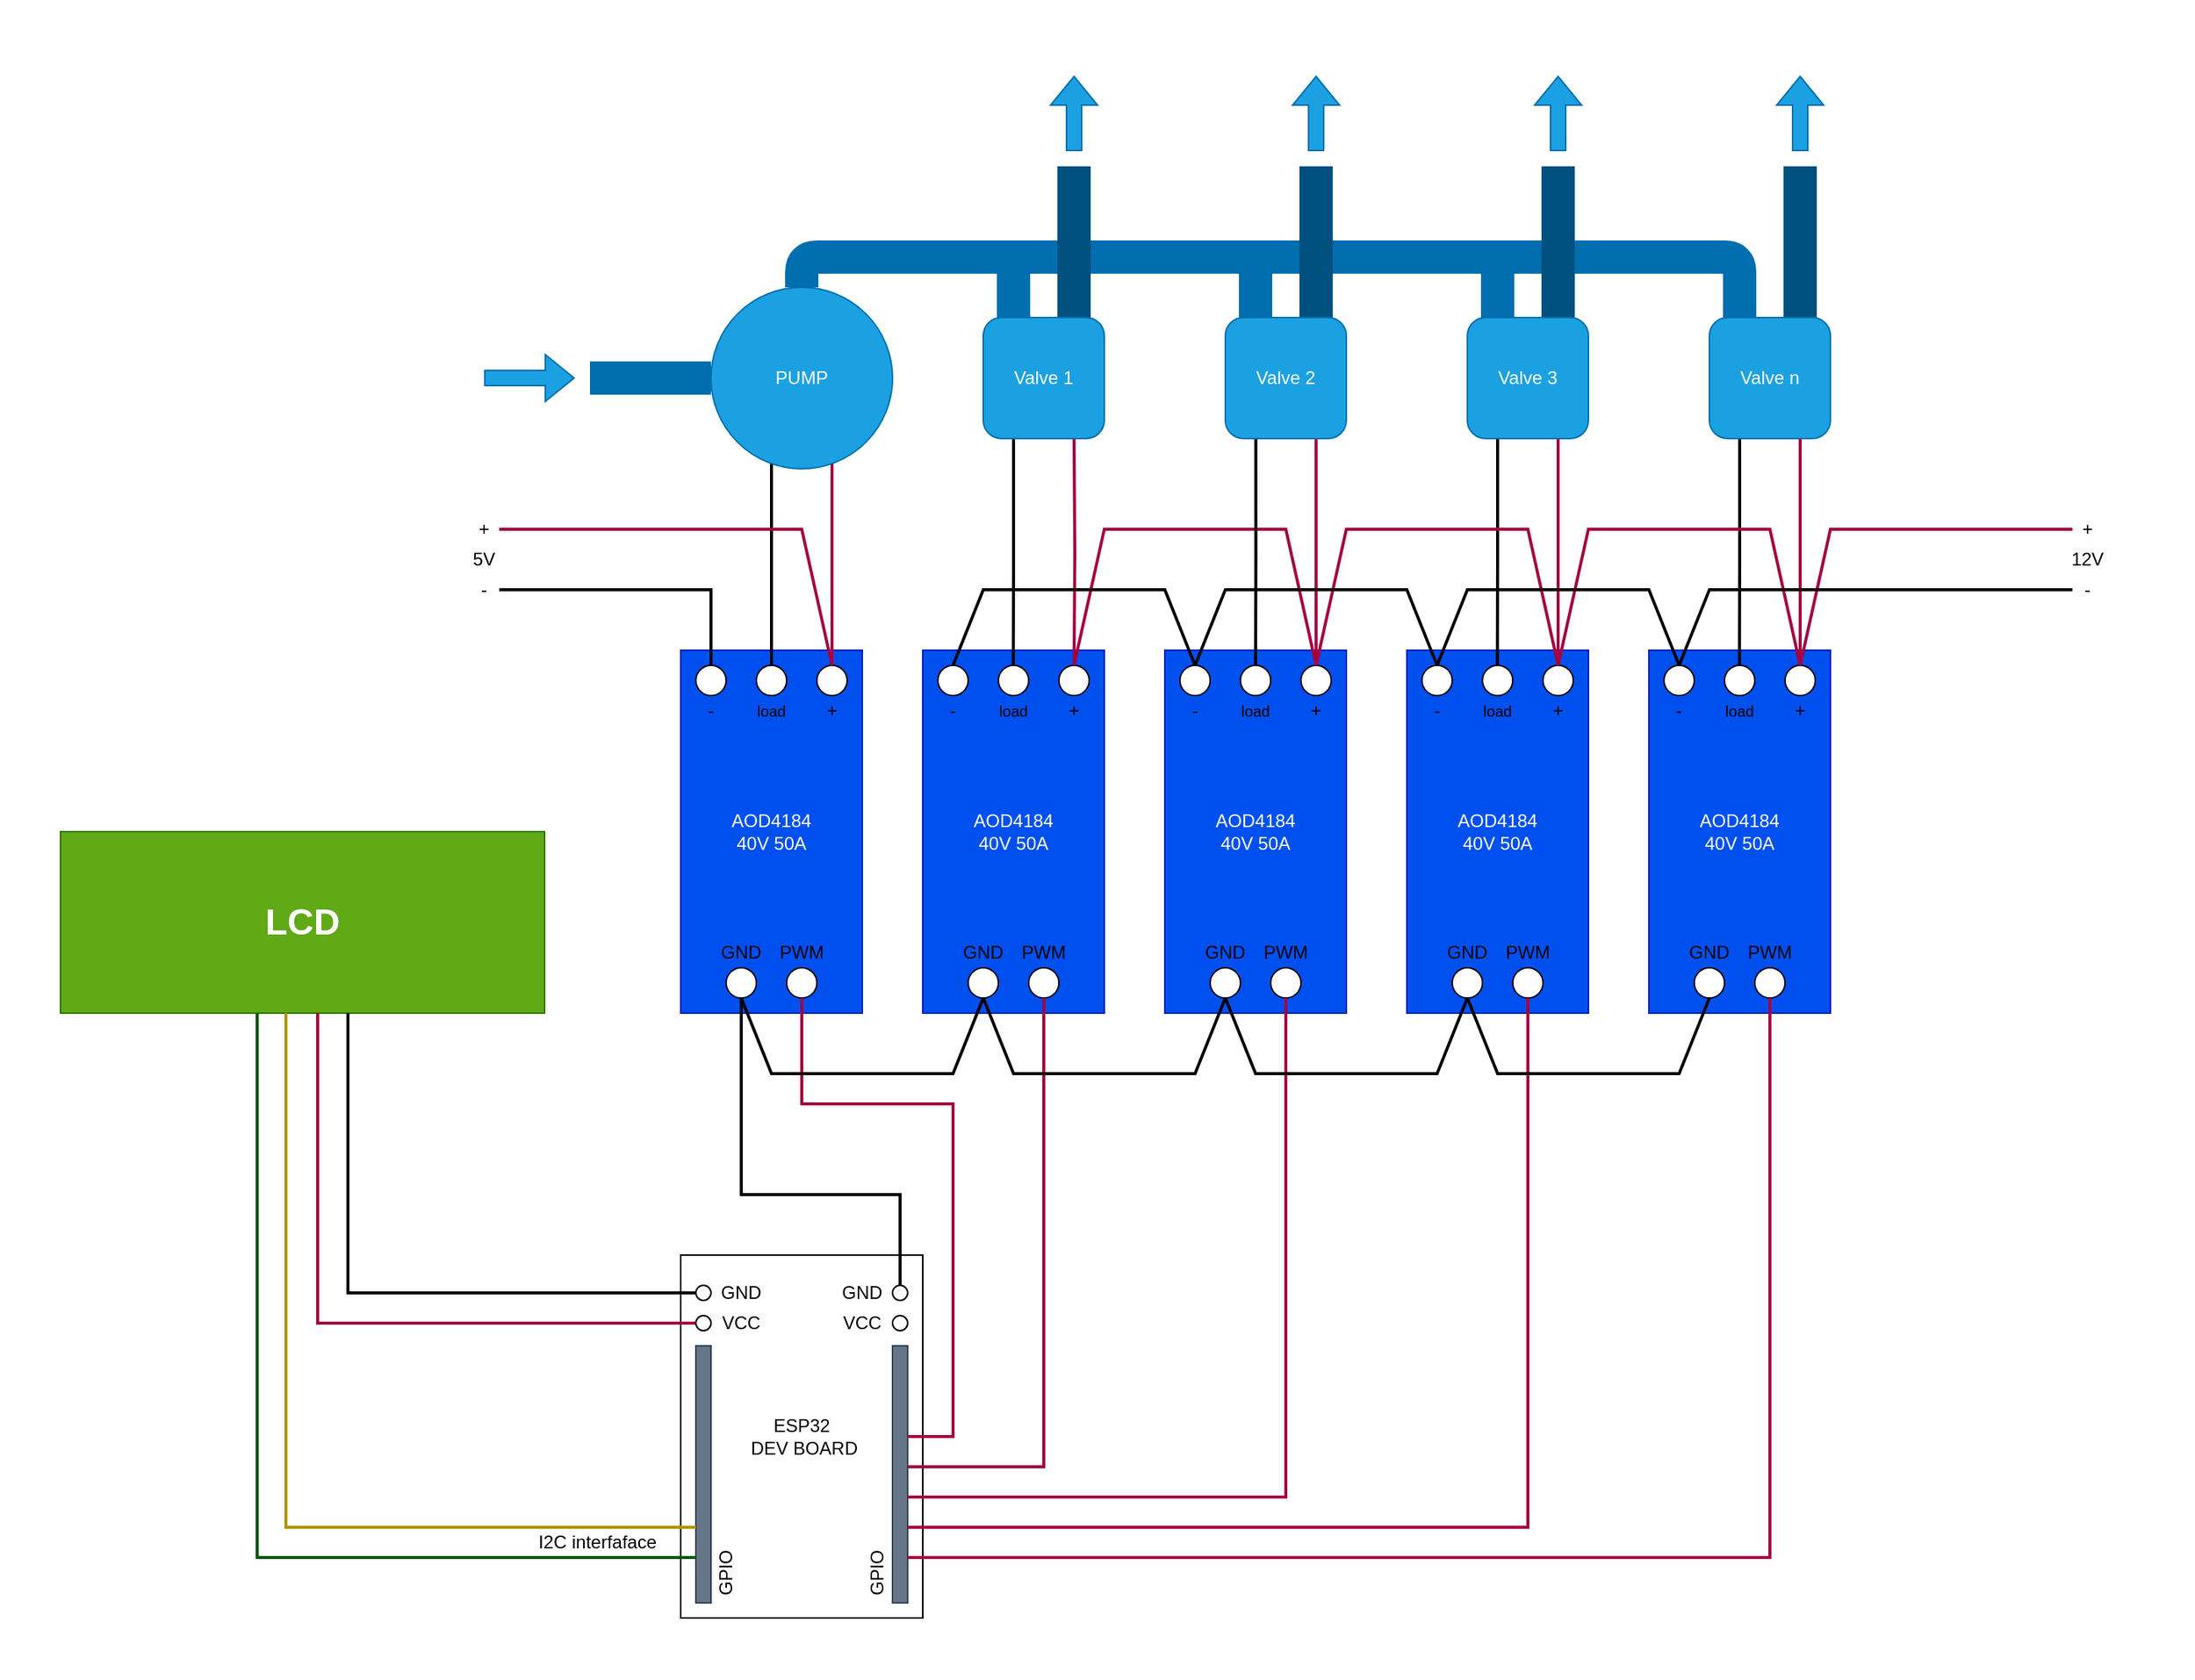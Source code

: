 <mxfile version="24.1.0" type="device">
  <diagram name="Page-1" id="ZWXVeKdkIHfSwkTJqJx3">
    <mxGraphModel dx="4148" dy="2471" grid="1" gridSize="10" guides="1" tooltips="1" connect="1" arrows="1" fold="1" page="1" pageScale="1" pageWidth="850" pageHeight="1100" math="0" shadow="0">
      <root>
        <mxCell id="0" />
        <mxCell id="1" parent="0" />
        <mxCell id="xPG74bU3sZ2vkfkIfXF6-161" value="" style="rounded=0;whiteSpace=wrap;html=1;strokeColor=none;fillColor=default;opacity=50;" parent="1" vertex="1">
          <mxGeometry x="-210" y="-30" width="1450" height="1110" as="geometry" />
        </mxCell>
        <mxCell id="xPG74bU3sZ2vkfkIfXF6-14" value="" style="group;fillColor=#0050ef;fontColor=#ffffff;strokeColor=#001DBC;" parent="1" vertex="1" connectable="0">
          <mxGeometry x="240" y="400" width="120" height="240" as="geometry" />
        </mxCell>
        <mxCell id="xPG74bU3sZ2vkfkIfXF6-2" value="AOD4184&lt;div&gt;40V 50A&lt;/div&gt;" style="rounded=0;whiteSpace=wrap;html=1;fillColor=#0050ef;fontColor=#ffffff;strokeColor=#001DBC;" parent="xPG74bU3sZ2vkfkIfXF6-14" vertex="1">
          <mxGeometry width="120" height="240" as="geometry" />
        </mxCell>
        <mxCell id="xPG74bU3sZ2vkfkIfXF6-4" value="" style="ellipse;whiteSpace=wrap;html=1;aspect=fixed;" parent="xPG74bU3sZ2vkfkIfXF6-14" vertex="1">
          <mxGeometry x="30" y="210" width="20" height="20" as="geometry" />
        </mxCell>
        <mxCell id="xPG74bU3sZ2vkfkIfXF6-5" value="" style="ellipse;whiteSpace=wrap;html=1;aspect=fixed;" parent="xPG74bU3sZ2vkfkIfXF6-14" vertex="1">
          <mxGeometry x="70" y="210" width="20" height="20" as="geometry" />
        </mxCell>
        <mxCell id="xPG74bU3sZ2vkfkIfXF6-6" value="" style="ellipse;whiteSpace=wrap;html=1;aspect=fixed;" parent="xPG74bU3sZ2vkfkIfXF6-14" vertex="1">
          <mxGeometry x="10" y="10" width="20" height="20" as="geometry" />
        </mxCell>
        <mxCell id="xPG74bU3sZ2vkfkIfXF6-7" value="" style="ellipse;whiteSpace=wrap;html=1;aspect=fixed;" parent="xPG74bU3sZ2vkfkIfXF6-14" vertex="1">
          <mxGeometry x="50" y="10" width="20" height="20" as="geometry" />
        </mxCell>
        <mxCell id="xPG74bU3sZ2vkfkIfXF6-8" value="" style="ellipse;whiteSpace=wrap;html=1;aspect=fixed;" parent="xPG74bU3sZ2vkfkIfXF6-14" vertex="1">
          <mxGeometry x="90" y="10" width="20" height="20" as="geometry" />
        </mxCell>
        <mxCell id="xPG74bU3sZ2vkfkIfXF6-9" value="GND" style="text;html=1;align=center;verticalAlign=middle;whiteSpace=wrap;rounded=0;" parent="xPG74bU3sZ2vkfkIfXF6-14" vertex="1">
          <mxGeometry x="10" y="190" width="60" height="20" as="geometry" />
        </mxCell>
        <mxCell id="xPG74bU3sZ2vkfkIfXF6-10" value="PWM" style="text;html=1;align=center;verticalAlign=middle;whiteSpace=wrap;rounded=0;" parent="xPG74bU3sZ2vkfkIfXF6-14" vertex="1">
          <mxGeometry x="50" y="190" width="60" height="20" as="geometry" />
        </mxCell>
        <mxCell id="xPG74bU3sZ2vkfkIfXF6-11" value="-" style="text;html=1;align=center;verticalAlign=middle;whiteSpace=wrap;rounded=0;" parent="xPG74bU3sZ2vkfkIfXF6-14" vertex="1">
          <mxGeometry y="30" width="40" height="20" as="geometry" />
        </mxCell>
        <mxCell id="xPG74bU3sZ2vkfkIfXF6-12" value="+" style="text;html=1;align=center;verticalAlign=middle;whiteSpace=wrap;rounded=0;" parent="xPG74bU3sZ2vkfkIfXF6-14" vertex="1">
          <mxGeometry x="80" y="30" width="40" height="20" as="geometry" />
        </mxCell>
        <mxCell id="xPG74bU3sZ2vkfkIfXF6-13" value="&lt;font style=&quot;font-size: 10px;&quot;&gt;load&lt;/font&gt;" style="text;html=1;align=center;verticalAlign=middle;whiteSpace=wrap;rounded=0;" parent="xPG74bU3sZ2vkfkIfXF6-14" vertex="1">
          <mxGeometry x="40" y="30" width="40" height="20" as="geometry" />
        </mxCell>
        <mxCell id="xPG74bU3sZ2vkfkIfXF6-16" value="ESP32&lt;div&gt;&amp;nbsp;DEV BOARD&lt;/div&gt;" style="rounded=0;whiteSpace=wrap;html=1;" parent="1" vertex="1">
          <mxGeometry x="240" y="800" width="160" height="240" as="geometry" />
        </mxCell>
        <mxCell id="xPG74bU3sZ2vkfkIfXF6-17" value="" style="rounded=0;whiteSpace=wrap;html=1;fillColor=#647687;fontColor=#ffffff;strokeColor=#314354;" parent="1" vertex="1">
          <mxGeometry x="380" y="860" width="10" height="170" as="geometry" />
        </mxCell>
        <mxCell id="xPG74bU3sZ2vkfkIfXF6-18" value="" style="rounded=0;whiteSpace=wrap;html=1;fillColor=#647687;fontColor=#ffffff;strokeColor=#314354;" parent="1" vertex="1">
          <mxGeometry x="250" y="860" width="10" height="170" as="geometry" />
        </mxCell>
        <mxCell id="xPG74bU3sZ2vkfkIfXF6-19" value="GPIO" style="text;html=1;align=center;verticalAlign=middle;whiteSpace=wrap;rounded=0;rotation=-90;" parent="1" vertex="1">
          <mxGeometry x="345" y="995" width="50" height="30" as="geometry" />
        </mxCell>
        <mxCell id="xPG74bU3sZ2vkfkIfXF6-20" value="GPIO" style="text;html=1;align=center;verticalAlign=middle;whiteSpace=wrap;rounded=0;rotation=-90;" parent="1" vertex="1">
          <mxGeometry x="245" y="995" width="50" height="30" as="geometry" />
        </mxCell>
        <mxCell id="xPG74bU3sZ2vkfkIfXF6-21" value="GND" style="text;html=1;align=center;verticalAlign=middle;whiteSpace=wrap;rounded=0;" parent="1" vertex="1">
          <mxGeometry x="330" y="815" width="60" height="20" as="geometry" />
        </mxCell>
        <mxCell id="xPG74bU3sZ2vkfkIfXF6-22" value="" style="ellipse;whiteSpace=wrap;html=1;aspect=fixed;" parent="1" vertex="1">
          <mxGeometry x="380" y="820" width="10" height="10" as="geometry" />
        </mxCell>
        <mxCell id="xPG74bU3sZ2vkfkIfXF6-23" value="" style="group;fillColor=#1ba1e2;fontColor=#ffffff;strokeColor=#006EAF;" parent="1" vertex="1" connectable="0">
          <mxGeometry x="400" y="400" width="120" height="240" as="geometry" />
        </mxCell>
        <mxCell id="xPG74bU3sZ2vkfkIfXF6-24" value="AOD4184&lt;div&gt;40V 50A&lt;/div&gt;" style="rounded=0;whiteSpace=wrap;html=1;fillColor=#0050ef;fontColor=#ffffff;strokeColor=#001DBC;" parent="xPG74bU3sZ2vkfkIfXF6-23" vertex="1">
          <mxGeometry width="120" height="240" as="geometry" />
        </mxCell>
        <mxCell id="xPG74bU3sZ2vkfkIfXF6-25" value="" style="ellipse;whiteSpace=wrap;html=1;aspect=fixed;" parent="xPG74bU3sZ2vkfkIfXF6-23" vertex="1">
          <mxGeometry x="30" y="210" width="20" height="20" as="geometry" />
        </mxCell>
        <mxCell id="xPG74bU3sZ2vkfkIfXF6-26" value="" style="ellipse;whiteSpace=wrap;html=1;aspect=fixed;" parent="xPG74bU3sZ2vkfkIfXF6-23" vertex="1">
          <mxGeometry x="70" y="210" width="20" height="20" as="geometry" />
        </mxCell>
        <mxCell id="xPG74bU3sZ2vkfkIfXF6-27" value="" style="ellipse;whiteSpace=wrap;html=1;aspect=fixed;" parent="xPG74bU3sZ2vkfkIfXF6-23" vertex="1">
          <mxGeometry x="10" y="10" width="20" height="20" as="geometry" />
        </mxCell>
        <mxCell id="xPG74bU3sZ2vkfkIfXF6-28" value="" style="ellipse;whiteSpace=wrap;html=1;aspect=fixed;" parent="xPG74bU3sZ2vkfkIfXF6-23" vertex="1">
          <mxGeometry x="50" y="10" width="20" height="20" as="geometry" />
        </mxCell>
        <mxCell id="xPG74bU3sZ2vkfkIfXF6-29" value="" style="ellipse;whiteSpace=wrap;html=1;aspect=fixed;" parent="xPG74bU3sZ2vkfkIfXF6-23" vertex="1">
          <mxGeometry x="90" y="10" width="20" height="20" as="geometry" />
        </mxCell>
        <mxCell id="xPG74bU3sZ2vkfkIfXF6-30" value="GND" style="text;html=1;align=center;verticalAlign=middle;whiteSpace=wrap;rounded=0;" parent="xPG74bU3sZ2vkfkIfXF6-23" vertex="1">
          <mxGeometry x="10" y="190" width="60" height="20" as="geometry" />
        </mxCell>
        <mxCell id="xPG74bU3sZ2vkfkIfXF6-31" value="PWM" style="text;html=1;align=center;verticalAlign=middle;whiteSpace=wrap;rounded=0;" parent="xPG74bU3sZ2vkfkIfXF6-23" vertex="1">
          <mxGeometry x="50" y="190" width="60" height="20" as="geometry" />
        </mxCell>
        <mxCell id="xPG74bU3sZ2vkfkIfXF6-32" value="-" style="text;html=1;align=center;verticalAlign=middle;whiteSpace=wrap;rounded=0;" parent="xPG74bU3sZ2vkfkIfXF6-23" vertex="1">
          <mxGeometry y="30" width="40" height="20" as="geometry" />
        </mxCell>
        <mxCell id="xPG74bU3sZ2vkfkIfXF6-33" value="+" style="text;html=1;align=center;verticalAlign=middle;whiteSpace=wrap;rounded=0;" parent="xPG74bU3sZ2vkfkIfXF6-23" vertex="1">
          <mxGeometry x="80" y="30" width="40" height="20" as="geometry" />
        </mxCell>
        <mxCell id="xPG74bU3sZ2vkfkIfXF6-34" value="&lt;font style=&quot;font-size: 10px;&quot;&gt;load&lt;/font&gt;" style="text;html=1;align=center;verticalAlign=middle;whiteSpace=wrap;rounded=0;" parent="xPG74bU3sZ2vkfkIfXF6-23" vertex="1">
          <mxGeometry x="40" y="30" width="40" height="20" as="geometry" />
        </mxCell>
        <mxCell id="xPG74bU3sZ2vkfkIfXF6-122" style="edgeStyle=orthogonalEdgeStyle;rounded=0;orthogonalLoop=1;jettySize=auto;html=1;entryX=0.5;entryY=0;entryDx=0;entryDy=0;endArrow=none;endFill=0;strokeWidth=2;exitX=0.25;exitY=1;exitDx=0;exitDy=0;shadow=0;" parent="xPG74bU3sZ2vkfkIfXF6-23" source="xPG74bU3sZ2vkfkIfXF6-90" edge="1">
          <mxGeometry relative="1" as="geometry">
            <mxPoint x="59.83" y="-123" as="sourcePoint" />
            <mxPoint x="59.83" y="10" as="targetPoint" />
            <Array as="points">
              <mxPoint x="60" y="-60" />
            </Array>
          </mxGeometry>
        </mxCell>
        <mxCell id="xPG74bU3sZ2vkfkIfXF6-35" value="" style="group;fillColor=#1ba1e2;fontColor=#ffffff;strokeColor=#006EAF;" parent="1" vertex="1" connectable="0">
          <mxGeometry x="560" y="400" width="120" height="240" as="geometry" />
        </mxCell>
        <mxCell id="xPG74bU3sZ2vkfkIfXF6-36" value="AOD4184&lt;div&gt;40V 50A&lt;/div&gt;" style="rounded=0;whiteSpace=wrap;html=1;fillColor=#0050ef;fontColor=#ffffff;strokeColor=#001DBC;" parent="xPG74bU3sZ2vkfkIfXF6-35" vertex="1">
          <mxGeometry width="120" height="240" as="geometry" />
        </mxCell>
        <mxCell id="xPG74bU3sZ2vkfkIfXF6-37" value="" style="ellipse;whiteSpace=wrap;html=1;aspect=fixed;" parent="xPG74bU3sZ2vkfkIfXF6-35" vertex="1">
          <mxGeometry x="30" y="210" width="20" height="20" as="geometry" />
        </mxCell>
        <mxCell id="xPG74bU3sZ2vkfkIfXF6-38" value="" style="ellipse;whiteSpace=wrap;html=1;aspect=fixed;" parent="xPG74bU3sZ2vkfkIfXF6-35" vertex="1">
          <mxGeometry x="70" y="210" width="20" height="20" as="geometry" />
        </mxCell>
        <mxCell id="xPG74bU3sZ2vkfkIfXF6-39" value="" style="ellipse;whiteSpace=wrap;html=1;aspect=fixed;" parent="xPG74bU3sZ2vkfkIfXF6-35" vertex="1">
          <mxGeometry x="10" y="10" width="20" height="20" as="geometry" />
        </mxCell>
        <mxCell id="xPG74bU3sZ2vkfkIfXF6-40" value="" style="ellipse;whiteSpace=wrap;html=1;aspect=fixed;" parent="xPG74bU3sZ2vkfkIfXF6-35" vertex="1">
          <mxGeometry x="50" y="10" width="20" height="20" as="geometry" />
        </mxCell>
        <mxCell id="xPG74bU3sZ2vkfkIfXF6-41" value="" style="ellipse;whiteSpace=wrap;html=1;aspect=fixed;" parent="xPG74bU3sZ2vkfkIfXF6-35" vertex="1">
          <mxGeometry x="90" y="10" width="20" height="20" as="geometry" />
        </mxCell>
        <mxCell id="xPG74bU3sZ2vkfkIfXF6-42" value="GND" style="text;html=1;align=center;verticalAlign=middle;whiteSpace=wrap;rounded=0;" parent="xPG74bU3sZ2vkfkIfXF6-35" vertex="1">
          <mxGeometry x="10" y="190" width="60" height="20" as="geometry" />
        </mxCell>
        <mxCell id="xPG74bU3sZ2vkfkIfXF6-43" value="PWM" style="text;html=1;align=center;verticalAlign=middle;whiteSpace=wrap;rounded=0;" parent="xPG74bU3sZ2vkfkIfXF6-35" vertex="1">
          <mxGeometry x="50" y="190" width="60" height="20" as="geometry" />
        </mxCell>
        <mxCell id="xPG74bU3sZ2vkfkIfXF6-44" value="-" style="text;html=1;align=center;verticalAlign=middle;whiteSpace=wrap;rounded=0;" parent="xPG74bU3sZ2vkfkIfXF6-35" vertex="1">
          <mxGeometry y="30" width="40" height="20" as="geometry" />
        </mxCell>
        <mxCell id="xPG74bU3sZ2vkfkIfXF6-45" value="+" style="text;html=1;align=center;verticalAlign=middle;whiteSpace=wrap;rounded=0;" parent="xPG74bU3sZ2vkfkIfXF6-35" vertex="1">
          <mxGeometry x="80" y="30" width="40" height="20" as="geometry" />
        </mxCell>
        <mxCell id="xPG74bU3sZ2vkfkIfXF6-46" value="&lt;font style=&quot;font-size: 10px;&quot;&gt;load&lt;/font&gt;" style="text;html=1;align=center;verticalAlign=middle;whiteSpace=wrap;rounded=0;" parent="xPG74bU3sZ2vkfkIfXF6-35" vertex="1">
          <mxGeometry x="40" y="30" width="40" height="20" as="geometry" />
        </mxCell>
        <mxCell id="xPG74bU3sZ2vkfkIfXF6-47" value="" style="group;fillColor=#1ba1e2;fontColor=#ffffff;strokeColor=#006EAF;" parent="1" vertex="1" connectable="0">
          <mxGeometry x="720" y="400" width="120" height="240" as="geometry" />
        </mxCell>
        <mxCell id="xPG74bU3sZ2vkfkIfXF6-48" value="AOD4184&lt;div&gt;40V 50A&lt;/div&gt;" style="rounded=0;whiteSpace=wrap;html=1;fillColor=#0050ef;fontColor=#ffffff;strokeColor=#001DBC;" parent="xPG74bU3sZ2vkfkIfXF6-47" vertex="1">
          <mxGeometry width="120" height="240" as="geometry" />
        </mxCell>
        <mxCell id="xPG74bU3sZ2vkfkIfXF6-49" value="" style="ellipse;whiteSpace=wrap;html=1;aspect=fixed;" parent="xPG74bU3sZ2vkfkIfXF6-47" vertex="1">
          <mxGeometry x="30" y="210" width="20" height="20" as="geometry" />
        </mxCell>
        <mxCell id="xPG74bU3sZ2vkfkIfXF6-50" value="" style="ellipse;whiteSpace=wrap;html=1;aspect=fixed;" parent="xPG74bU3sZ2vkfkIfXF6-47" vertex="1">
          <mxGeometry x="70" y="210" width="20" height="20" as="geometry" />
        </mxCell>
        <mxCell id="xPG74bU3sZ2vkfkIfXF6-51" value="" style="ellipse;whiteSpace=wrap;html=1;aspect=fixed;" parent="xPG74bU3sZ2vkfkIfXF6-47" vertex="1">
          <mxGeometry x="10" y="10" width="20" height="20" as="geometry" />
        </mxCell>
        <mxCell id="xPG74bU3sZ2vkfkIfXF6-52" value="" style="ellipse;whiteSpace=wrap;html=1;aspect=fixed;" parent="xPG74bU3sZ2vkfkIfXF6-47" vertex="1">
          <mxGeometry x="50" y="10" width="20" height="20" as="geometry" />
        </mxCell>
        <mxCell id="xPG74bU3sZ2vkfkIfXF6-53" value="" style="ellipse;whiteSpace=wrap;html=1;aspect=fixed;" parent="xPG74bU3sZ2vkfkIfXF6-47" vertex="1">
          <mxGeometry x="90" y="10" width="20" height="20" as="geometry" />
        </mxCell>
        <mxCell id="xPG74bU3sZ2vkfkIfXF6-54" value="GND" style="text;html=1;align=center;verticalAlign=middle;whiteSpace=wrap;rounded=0;" parent="xPG74bU3sZ2vkfkIfXF6-47" vertex="1">
          <mxGeometry x="10" y="190" width="60" height="20" as="geometry" />
        </mxCell>
        <mxCell id="xPG74bU3sZ2vkfkIfXF6-55" value="PWM" style="text;html=1;align=center;verticalAlign=middle;whiteSpace=wrap;rounded=0;" parent="xPG74bU3sZ2vkfkIfXF6-47" vertex="1">
          <mxGeometry x="50" y="190" width="60" height="20" as="geometry" />
        </mxCell>
        <mxCell id="xPG74bU3sZ2vkfkIfXF6-56" value="-" style="text;html=1;align=center;verticalAlign=middle;whiteSpace=wrap;rounded=0;" parent="xPG74bU3sZ2vkfkIfXF6-47" vertex="1">
          <mxGeometry y="30" width="40" height="20" as="geometry" />
        </mxCell>
        <mxCell id="xPG74bU3sZ2vkfkIfXF6-57" value="+" style="text;html=1;align=center;verticalAlign=middle;whiteSpace=wrap;rounded=0;" parent="xPG74bU3sZ2vkfkIfXF6-47" vertex="1">
          <mxGeometry x="80" y="30" width="40" height="20" as="geometry" />
        </mxCell>
        <mxCell id="xPG74bU3sZ2vkfkIfXF6-58" value="&lt;font style=&quot;font-size: 10px;&quot;&gt;load&lt;/font&gt;" style="text;html=1;align=center;verticalAlign=middle;whiteSpace=wrap;rounded=0;" parent="xPG74bU3sZ2vkfkIfXF6-47" vertex="1">
          <mxGeometry x="40" y="30" width="40" height="20" as="geometry" />
        </mxCell>
        <mxCell id="xPG74bU3sZ2vkfkIfXF6-59" value="" style="group;fillColor=#1ba1e2;fontColor=#ffffff;strokeColor=#006EAF;" parent="1" vertex="1" connectable="0">
          <mxGeometry x="880" y="400" width="120" height="240" as="geometry" />
        </mxCell>
        <mxCell id="xPG74bU3sZ2vkfkIfXF6-60" value="AOD4184&lt;div&gt;40V 50A&lt;/div&gt;" style="rounded=0;whiteSpace=wrap;html=1;fillColor=#0050ef;fontColor=#ffffff;strokeColor=#001DBC;" parent="xPG74bU3sZ2vkfkIfXF6-59" vertex="1">
          <mxGeometry width="120" height="240" as="geometry" />
        </mxCell>
        <mxCell id="xPG74bU3sZ2vkfkIfXF6-61" value="" style="ellipse;whiteSpace=wrap;html=1;aspect=fixed;" parent="xPG74bU3sZ2vkfkIfXF6-59" vertex="1">
          <mxGeometry x="30" y="210" width="20" height="20" as="geometry" />
        </mxCell>
        <mxCell id="xPG74bU3sZ2vkfkIfXF6-62" value="" style="ellipse;whiteSpace=wrap;html=1;aspect=fixed;" parent="xPG74bU3sZ2vkfkIfXF6-59" vertex="1">
          <mxGeometry x="70" y="210" width="20" height="20" as="geometry" />
        </mxCell>
        <mxCell id="xPG74bU3sZ2vkfkIfXF6-63" value="" style="ellipse;whiteSpace=wrap;html=1;aspect=fixed;" parent="xPG74bU3sZ2vkfkIfXF6-59" vertex="1">
          <mxGeometry x="10" y="10" width="20" height="20" as="geometry" />
        </mxCell>
        <mxCell id="xPG74bU3sZ2vkfkIfXF6-64" value="" style="ellipse;whiteSpace=wrap;html=1;aspect=fixed;" parent="xPG74bU3sZ2vkfkIfXF6-59" vertex="1">
          <mxGeometry x="50" y="10" width="20" height="20" as="geometry" />
        </mxCell>
        <mxCell id="xPG74bU3sZ2vkfkIfXF6-65" value="" style="ellipse;whiteSpace=wrap;html=1;aspect=fixed;" parent="xPG74bU3sZ2vkfkIfXF6-59" vertex="1">
          <mxGeometry x="90" y="10" width="20" height="20" as="geometry" />
        </mxCell>
        <mxCell id="xPG74bU3sZ2vkfkIfXF6-66" value="GND" style="text;html=1;align=center;verticalAlign=middle;whiteSpace=wrap;rounded=0;" parent="xPG74bU3sZ2vkfkIfXF6-59" vertex="1">
          <mxGeometry x="10" y="190" width="60" height="20" as="geometry" />
        </mxCell>
        <mxCell id="xPG74bU3sZ2vkfkIfXF6-67" value="PWM" style="text;html=1;align=center;verticalAlign=middle;whiteSpace=wrap;rounded=0;" parent="xPG74bU3sZ2vkfkIfXF6-59" vertex="1">
          <mxGeometry x="50" y="190" width="60" height="20" as="geometry" />
        </mxCell>
        <mxCell id="xPG74bU3sZ2vkfkIfXF6-68" value="-" style="text;html=1;align=center;verticalAlign=middle;whiteSpace=wrap;rounded=0;" parent="xPG74bU3sZ2vkfkIfXF6-59" vertex="1">
          <mxGeometry y="30" width="40" height="20" as="geometry" />
        </mxCell>
        <mxCell id="xPG74bU3sZ2vkfkIfXF6-69" value="+" style="text;html=1;align=center;verticalAlign=middle;whiteSpace=wrap;rounded=0;" parent="xPG74bU3sZ2vkfkIfXF6-59" vertex="1">
          <mxGeometry x="80" y="30" width="40" height="20" as="geometry" />
        </mxCell>
        <mxCell id="xPG74bU3sZ2vkfkIfXF6-70" value="&lt;font style=&quot;font-size: 10px;&quot;&gt;load&lt;/font&gt;" style="text;html=1;align=center;verticalAlign=middle;whiteSpace=wrap;rounded=0;" parent="xPG74bU3sZ2vkfkIfXF6-59" vertex="1">
          <mxGeometry x="40" y="30" width="40" height="20" as="geometry" />
        </mxCell>
        <mxCell id="xPG74bU3sZ2vkfkIfXF6-81" value="&lt;b&gt;&lt;font style=&quot;font-size: 24px;&quot;&gt;LCD&lt;/font&gt;&lt;/b&gt;" style="rounded=0;whiteSpace=wrap;html=1;fillColor=#60a917;fontColor=#ffffff;strokeColor=#2D7600;" parent="1" vertex="1">
          <mxGeometry x="-170" y="520" width="320" height="120" as="geometry" />
        </mxCell>
        <mxCell id="xPG74bU3sZ2vkfkIfXF6-85" style="edgeStyle=orthogonalEdgeStyle;rounded=0;orthogonalLoop=1;jettySize=auto;html=1;endArrow=none;endFill=0;strokeWidth=2;fillColor=#d80073;strokeColor=#A50040;exitX=0;exitY=0.5;exitDx=0;exitDy=0;" parent="1" source="xPG74bU3sZ2vkfkIfXF6-152" edge="1">
          <mxGeometry relative="1" as="geometry">
            <mxPoint y="640" as="targetPoint" />
            <Array as="points">
              <mxPoint y="845" />
            </Array>
          </mxGeometry>
        </mxCell>
        <mxCell id="xPG74bU3sZ2vkfkIfXF6-83" style="edgeStyle=orthogonalEdgeStyle;rounded=0;orthogonalLoop=1;jettySize=auto;html=1;endArrow=none;endFill=0;strokeWidth=2;fillColor=#008a00;strokeColor=#005700;" parent="1" source="xPG74bU3sZ2vkfkIfXF6-18" target="xPG74bU3sZ2vkfkIfXF6-81" edge="1">
          <mxGeometry relative="1" as="geometry">
            <Array as="points">
              <mxPoint x="-40" y="1000" />
            </Array>
          </mxGeometry>
        </mxCell>
        <mxCell id="xPG74bU3sZ2vkfkIfXF6-84" style="edgeStyle=orthogonalEdgeStyle;rounded=0;orthogonalLoop=1;jettySize=auto;html=1;endArrow=none;endFill=0;strokeWidth=2;fillColor=#e3c800;strokeColor=#B09500;" parent="1" source="xPG74bU3sZ2vkfkIfXF6-18" edge="1">
          <mxGeometry relative="1" as="geometry">
            <mxPoint x="-21" y="640" as="targetPoint" />
            <Array as="points">
              <mxPoint x="-21" y="980" />
              <mxPoint x="-21" y="640" />
            </Array>
          </mxGeometry>
        </mxCell>
        <mxCell id="xPG74bU3sZ2vkfkIfXF6-86" style="edgeStyle=orthogonalEdgeStyle;rounded=0;orthogonalLoop=1;jettySize=auto;html=1;endArrow=none;endFill=0;strokeWidth=2;exitX=0;exitY=0.5;exitDx=0;exitDy=0;" parent="1" source="xPG74bU3sZ2vkfkIfXF6-153" target="xPG74bU3sZ2vkfkIfXF6-81" edge="1">
          <mxGeometry relative="1" as="geometry">
            <mxPoint x="190" y="830" as="sourcePoint" />
            <Array as="points">
              <mxPoint x="20" y="825" />
            </Array>
          </mxGeometry>
        </mxCell>
        <mxCell id="xPG74bU3sZ2vkfkIfXF6-87" value="I2C interfaface" style="text;html=1;align=center;verticalAlign=middle;whiteSpace=wrap;rounded=0;" parent="1" vertex="1">
          <mxGeometry x="130" y="980" width="110" height="20" as="geometry" />
        </mxCell>
        <mxCell id="xPG74bU3sZ2vkfkIfXF6-94" style="edgeStyle=orthogonalEdgeStyle;rounded=1;orthogonalLoop=1;jettySize=auto;html=1;endArrow=none;endFill=0;strokeWidth=22;fillColor=#1ba1e2;strokeColor=#006EAF;endSize=6;targetPerimeterSpacing=0;curved=0;entryX=0.25;entryY=0;entryDx=0;entryDy=0;" parent="1" source="xPG74bU3sZ2vkfkIfXF6-89" edge="1" target="xPG74bU3sZ2vkfkIfXF6-93">
          <mxGeometry relative="1" as="geometry">
            <mxPoint x="950" y="140" as="targetPoint" />
            <Array as="points">
              <mxPoint x="320" y="140" />
              <mxPoint x="940" y="140" />
            </Array>
          </mxGeometry>
        </mxCell>
        <mxCell id="xPG74bU3sZ2vkfkIfXF6-96" value="" style="endArrow=none;html=1;rounded=0;exitX=0.25;exitY=0;exitDx=0;exitDy=0;strokeWidth=22;fillColor=#1ba1e2;strokeColor=#006EAF;endSize=6;targetPerimeterSpacing=0;" parent="1" source="xPG74bU3sZ2vkfkIfXF6-90" edge="1">
          <mxGeometry width="50" height="50" relative="1" as="geometry">
            <mxPoint x="590" y="320" as="sourcePoint" />
            <mxPoint x="460" y="140" as="targetPoint" />
          </mxGeometry>
        </mxCell>
        <mxCell id="xPG74bU3sZ2vkfkIfXF6-97" value="" style="endArrow=none;html=1;rounded=0;exitX=0.25;exitY=0;exitDx=0;exitDy=0;strokeWidth=22;fillColor=#1ba1e2;strokeColor=#006EAF;endSize=6;targetPerimeterSpacing=0;" parent="1" edge="1">
          <mxGeometry width="50" height="50" relative="1" as="geometry">
            <mxPoint x="620" y="180" as="sourcePoint" />
            <mxPoint x="620" y="140" as="targetPoint" />
          </mxGeometry>
        </mxCell>
        <mxCell id="xPG74bU3sZ2vkfkIfXF6-98" value="" style="endArrow=none;html=1;rounded=0;exitX=0.25;exitY=0;exitDx=0;exitDy=0;strokeWidth=22;fillColor=#1ba1e2;strokeColor=#006EAF;endSize=6;targetPerimeterSpacing=0;" parent="1" edge="1">
          <mxGeometry width="50" height="50" relative="1" as="geometry">
            <mxPoint x="780" y="180" as="sourcePoint" />
            <mxPoint x="780" y="140" as="targetPoint" />
          </mxGeometry>
        </mxCell>
        <mxCell id="xPG74bU3sZ2vkfkIfXF6-100" value="" style="endArrow=none;html=1;rounded=0;exitX=0.25;exitY=0;exitDx=0;exitDy=0;strokeWidth=22;fillColor=#1ba1e2;strokeColor=#005080;endSize=6;targetPerimeterSpacing=0;" parent="1" edge="1">
          <mxGeometry width="50" height="50" relative="1" as="geometry">
            <mxPoint x="980" y="180" as="sourcePoint" />
            <mxPoint x="980" y="80" as="targetPoint" />
          </mxGeometry>
        </mxCell>
        <mxCell id="xPG74bU3sZ2vkfkIfXF6-101" value="" style="endArrow=none;html=1;rounded=0;exitX=0.25;exitY=0;exitDx=0;exitDy=0;strokeWidth=22;fillColor=#1ba1e2;strokeColor=#005080;endSize=6;targetPerimeterSpacing=0;" parent="1" edge="1">
          <mxGeometry width="50" height="50" relative="1" as="geometry">
            <mxPoint x="820" y="180" as="sourcePoint" />
            <mxPoint x="820" y="80" as="targetPoint" />
          </mxGeometry>
        </mxCell>
        <mxCell id="xPG74bU3sZ2vkfkIfXF6-102" value="" style="endArrow=none;html=1;rounded=0;exitX=0.25;exitY=0;exitDx=0;exitDy=0;strokeWidth=22;fillColor=#1ba1e2;strokeColor=#005080;endSize=6;targetPerimeterSpacing=0;" parent="1" edge="1">
          <mxGeometry width="50" height="50" relative="1" as="geometry">
            <mxPoint x="660" y="180" as="sourcePoint" />
            <mxPoint x="660" y="80" as="targetPoint" />
          </mxGeometry>
        </mxCell>
        <mxCell id="xPG74bU3sZ2vkfkIfXF6-103" value="" style="endArrow=none;html=1;rounded=0;exitX=0.25;exitY=0;exitDx=0;exitDy=0;strokeWidth=22;fillColor=#1ba1e2;strokeColor=#005080;endSize=6;targetPerimeterSpacing=0;" parent="1" edge="1">
          <mxGeometry width="50" height="50" relative="1" as="geometry">
            <mxPoint x="500" y="180" as="sourcePoint" />
            <mxPoint x="500" y="80" as="targetPoint" />
          </mxGeometry>
        </mxCell>
        <mxCell id="xPG74bU3sZ2vkfkIfXF6-104" value="" style="endArrow=none;html=1;rounded=0;entryX=0;entryY=0.5;entryDx=0;entryDy=0;strokeWidth=22;fillColor=#1ba1e2;strokeColor=#006EAF;endSize=6;targetPerimeterSpacing=0;" parent="1" target="xPG74bU3sZ2vkfkIfXF6-89" edge="1">
          <mxGeometry width="50" height="50" relative="1" as="geometry">
            <mxPoint x="180" y="220" as="sourcePoint" />
            <mxPoint x="100" y="120" as="targetPoint" />
          </mxGeometry>
        </mxCell>
        <mxCell id="xPG74bU3sZ2vkfkIfXF6-111" style="edgeStyle=orthogonalEdgeStyle;rounded=0;orthogonalLoop=1;jettySize=auto;html=1;entryX=0.5;entryY=0;entryDx=0;entryDy=0;endArrow=none;endFill=0;strokeWidth=2;" parent="1" source="xPG74bU3sZ2vkfkIfXF6-89" target="xPG74bU3sZ2vkfkIfXF6-7" edge="1">
          <mxGeometry relative="1" as="geometry">
            <Array as="points">
              <mxPoint x="300" y="340" />
              <mxPoint x="300" y="340" />
            </Array>
          </mxGeometry>
        </mxCell>
        <mxCell id="xPG74bU3sZ2vkfkIfXF6-112" style="edgeStyle=orthogonalEdgeStyle;rounded=0;orthogonalLoop=1;jettySize=auto;html=1;entryX=0.5;entryY=0;entryDx=0;entryDy=0;fillColor=#d80073;strokeColor=#A50040;endArrow=none;endFill=0;strokeWidth=2;" parent="1" source="xPG74bU3sZ2vkfkIfXF6-89" target="xPG74bU3sZ2vkfkIfXF6-8" edge="1">
          <mxGeometry relative="1" as="geometry">
            <Array as="points">
              <mxPoint x="340" y="300" />
              <mxPoint x="340" y="300" />
            </Array>
          </mxGeometry>
        </mxCell>
        <mxCell id="xPG74bU3sZ2vkfkIfXF6-89" value="PUMP" style="ellipse;whiteSpace=wrap;html=1;aspect=fixed;fillColor=#1ba1e2;fontColor=#ffffff;strokeColor=#006EAF;" parent="1" vertex="1">
          <mxGeometry x="260" y="160" width="120" height="120" as="geometry" />
        </mxCell>
        <mxCell id="xPG74bU3sZ2vkfkIfXF6-105" value="" style="shape=flexArrow;endArrow=classic;html=1;rounded=0;fillColor=#1ba1e2;strokeColor=#006EAF;" parent="1" edge="1">
          <mxGeometry width="50" height="50" relative="1" as="geometry">
            <mxPoint x="110" y="220" as="sourcePoint" />
            <mxPoint x="170" y="220" as="targetPoint" />
          </mxGeometry>
        </mxCell>
        <mxCell id="xPG74bU3sZ2vkfkIfXF6-106" value="" style="shape=flexArrow;endArrow=classic;html=1;rounded=0;fillColor=#1ba1e2;strokeColor=#006EAF;" parent="1" edge="1">
          <mxGeometry width="50" height="50" relative="1" as="geometry">
            <mxPoint x="500" y="70" as="sourcePoint" />
            <mxPoint x="500" y="20" as="targetPoint" />
          </mxGeometry>
        </mxCell>
        <mxCell id="xPG74bU3sZ2vkfkIfXF6-107" value="" style="shape=flexArrow;endArrow=classic;html=1;rounded=0;fillColor=#1ba1e2;strokeColor=#006EAF;" parent="1" edge="1">
          <mxGeometry width="50" height="50" relative="1" as="geometry">
            <mxPoint x="660" y="70" as="sourcePoint" />
            <mxPoint x="660" y="20" as="targetPoint" />
          </mxGeometry>
        </mxCell>
        <mxCell id="xPG74bU3sZ2vkfkIfXF6-108" value="" style="shape=flexArrow;endArrow=classic;html=1;rounded=0;fillColor=#1ba1e2;strokeColor=#006EAF;" parent="1" edge="1">
          <mxGeometry width="50" height="50" relative="1" as="geometry">
            <mxPoint x="820" y="70" as="sourcePoint" />
            <mxPoint x="820" y="20" as="targetPoint" />
          </mxGeometry>
        </mxCell>
        <mxCell id="xPG74bU3sZ2vkfkIfXF6-109" value="" style="shape=flexArrow;endArrow=classic;html=1;rounded=0;fillColor=#1ba1e2;strokeColor=#006EAF;" parent="1" edge="1">
          <mxGeometry width="50" height="50" relative="1" as="geometry">
            <mxPoint x="980" y="70" as="sourcePoint" />
            <mxPoint x="980" y="20" as="targetPoint" />
          </mxGeometry>
        </mxCell>
        <mxCell id="xPG74bU3sZ2vkfkIfXF6-110" value="" style="endArrow=none;html=1;rounded=0;entryX=0.5;entryY=0;entryDx=0;entryDy=0;endFill=0;strokeWidth=2;" parent="1" target="xPG74bU3sZ2vkfkIfXF6-6" edge="1">
          <mxGeometry width="50" height="50" relative="1" as="geometry">
            <mxPoint x="120" y="360" as="sourcePoint" />
            <mxPoint x="260" y="320" as="targetPoint" />
            <Array as="points">
              <mxPoint x="260" y="360" />
            </Array>
          </mxGeometry>
        </mxCell>
        <mxCell id="xPG74bU3sZ2vkfkIfXF6-113" value="" style="endArrow=none;html=1;rounded=0;fillColor=#d80073;strokeColor=#A50040;endFill=0;strokeWidth=2;" parent="1" edge="1">
          <mxGeometry width="50" height="50" relative="1" as="geometry">
            <mxPoint x="120" y="320" as="sourcePoint" />
            <mxPoint x="340" y="410" as="targetPoint" />
            <Array as="points">
              <mxPoint x="320" y="320" />
            </Array>
          </mxGeometry>
        </mxCell>
        <mxCell id="xPG74bU3sZ2vkfkIfXF6-114" value="5V" style="text;html=1;align=center;verticalAlign=middle;whiteSpace=wrap;rounded=0;" parent="1" vertex="1">
          <mxGeometry x="80" y="330" width="60" height="20" as="geometry" />
        </mxCell>
        <mxCell id="xPG74bU3sZ2vkfkIfXF6-115" value="+" style="text;html=1;align=center;verticalAlign=middle;whiteSpace=wrap;rounded=0;" parent="1" vertex="1">
          <mxGeometry x="100" y="310" width="20" height="20" as="geometry" />
        </mxCell>
        <mxCell id="xPG74bU3sZ2vkfkIfXF6-116" value="-" style="text;html=1;align=center;verticalAlign=middle;whiteSpace=wrap;rounded=0;" parent="1" vertex="1">
          <mxGeometry x="100" y="350" width="20" height="20" as="geometry" />
        </mxCell>
        <mxCell id="xPG74bU3sZ2vkfkIfXF6-117" value="" style="endArrow=none;html=1;rounded=0;fillColor=#d80073;strokeColor=#A50040;endFill=0;strokeWidth=2;exitX=0.5;exitY=0;exitDx=0;exitDy=0;" parent="1" source="xPG74bU3sZ2vkfkIfXF6-29" edge="1">
          <mxGeometry width="50" height="50" relative="1" as="geometry">
            <mxPoint x="500" y="320" as="sourcePoint" />
            <mxPoint x="660" y="410" as="targetPoint" />
            <Array as="points">
              <mxPoint x="520" y="320" />
              <mxPoint x="640" y="320" />
            </Array>
          </mxGeometry>
        </mxCell>
        <mxCell id="xPG74bU3sZ2vkfkIfXF6-76" style="edgeStyle=orthogonalEdgeStyle;rounded=0;orthogonalLoop=1;jettySize=auto;html=1;entryX=0.5;entryY=1;entryDx=0;entryDy=0;endArrow=none;endFill=0;strokeWidth=2;" parent="1" source="xPG74bU3sZ2vkfkIfXF6-22" target="xPG74bU3sZ2vkfkIfXF6-4" edge="1">
          <mxGeometry relative="1" as="geometry">
            <Array as="points">
              <mxPoint x="385" y="760" />
              <mxPoint x="280" y="760" />
            </Array>
          </mxGeometry>
        </mxCell>
        <mxCell id="xPG74bU3sZ2vkfkIfXF6-71" style="edgeStyle=orthogonalEdgeStyle;rounded=0;orthogonalLoop=1;jettySize=auto;html=1;entryX=0.5;entryY=1;entryDx=0;entryDy=0;fillColor=#d80073;strokeColor=#A50040;endArrow=none;endFill=0;strokeWidth=2;" parent="1" source="xPG74bU3sZ2vkfkIfXF6-17" target="xPG74bU3sZ2vkfkIfXF6-5" edge="1">
          <mxGeometry relative="1" as="geometry">
            <Array as="points">
              <mxPoint x="420" y="920" />
              <mxPoint x="420" y="700" />
              <mxPoint x="320" y="700" />
            </Array>
          </mxGeometry>
        </mxCell>
        <mxCell id="xPG74bU3sZ2vkfkIfXF6-72" style="edgeStyle=orthogonalEdgeStyle;rounded=0;orthogonalLoop=1;jettySize=auto;html=1;entryX=0.5;entryY=1;entryDx=0;entryDy=0;fillColor=#d80073;strokeColor=#A50040;endArrow=none;endFill=0;strokeWidth=2;" parent="1" source="xPG74bU3sZ2vkfkIfXF6-17" target="xPG74bU3sZ2vkfkIfXF6-26" edge="1">
          <mxGeometry relative="1" as="geometry">
            <Array as="points">
              <mxPoint x="480" y="940" />
            </Array>
          </mxGeometry>
        </mxCell>
        <mxCell id="xPG74bU3sZ2vkfkIfXF6-73" style="edgeStyle=orthogonalEdgeStyle;rounded=0;orthogonalLoop=1;jettySize=auto;html=1;entryX=0.5;entryY=1;entryDx=0;entryDy=0;fillColor=#d80073;strokeColor=#A50040;endArrow=none;endFill=0;strokeWidth=2;" parent="1" source="xPG74bU3sZ2vkfkIfXF6-17" target="xPG74bU3sZ2vkfkIfXF6-38" edge="1">
          <mxGeometry relative="1" as="geometry">
            <Array as="points">
              <mxPoint x="640" y="960" />
            </Array>
          </mxGeometry>
        </mxCell>
        <mxCell id="xPG74bU3sZ2vkfkIfXF6-74" style="edgeStyle=orthogonalEdgeStyle;rounded=0;orthogonalLoop=1;jettySize=auto;html=1;entryX=0.5;entryY=1;entryDx=0;entryDy=0;fillColor=#d80073;strokeColor=#A50040;endArrow=none;endFill=0;strokeWidth=2;" parent="1" source="xPG74bU3sZ2vkfkIfXF6-17" target="xPG74bU3sZ2vkfkIfXF6-50" edge="1">
          <mxGeometry relative="1" as="geometry">
            <Array as="points">
              <mxPoint x="800" y="980" />
            </Array>
          </mxGeometry>
        </mxCell>
        <mxCell id="xPG74bU3sZ2vkfkIfXF6-75" style="edgeStyle=orthogonalEdgeStyle;rounded=0;orthogonalLoop=1;jettySize=auto;html=1;entryX=0.5;entryY=1;entryDx=0;entryDy=0;fillColor=#d80073;strokeColor=#A50040;endArrow=none;endFill=0;strokeWidth=2;" parent="1" source="xPG74bU3sZ2vkfkIfXF6-17" target="xPG74bU3sZ2vkfkIfXF6-62" edge="1">
          <mxGeometry relative="1" as="geometry">
            <Array as="points">
              <mxPoint x="960" y="1000" />
            </Array>
          </mxGeometry>
        </mxCell>
        <mxCell id="xPG74bU3sZ2vkfkIfXF6-118" style="edgeStyle=orthogonalEdgeStyle;rounded=0;orthogonalLoop=1;jettySize=auto;html=1;entryX=0.5;entryY=0;entryDx=0;entryDy=0;fillColor=#d80073;strokeColor=#A50040;endArrow=none;endFill=0;strokeWidth=2;" parent="1" target="xPG74bU3sZ2vkfkIfXF6-29" edge="1">
          <mxGeometry relative="1" as="geometry">
            <mxPoint x="500" y="260" as="sourcePoint" />
            <mxPoint x="500" y="393" as="targetPoint" />
            <Array as="points" />
          </mxGeometry>
        </mxCell>
        <mxCell id="xPG74bU3sZ2vkfkIfXF6-119" style="edgeStyle=orthogonalEdgeStyle;rounded=0;orthogonalLoop=1;jettySize=auto;html=1;entryX=0.5;entryY=0;entryDx=0;entryDy=0;fillColor=#d80073;strokeColor=#A50040;endArrow=none;endFill=0;strokeWidth=2;" parent="1" edge="1">
          <mxGeometry relative="1" as="geometry">
            <mxPoint x="660" y="260" as="sourcePoint" />
            <mxPoint x="660" y="410" as="targetPoint" />
            <Array as="points" />
          </mxGeometry>
        </mxCell>
        <mxCell id="xPG74bU3sZ2vkfkIfXF6-120" style="edgeStyle=orthogonalEdgeStyle;rounded=0;orthogonalLoop=1;jettySize=auto;html=1;entryX=0.5;entryY=0;entryDx=0;entryDy=0;fillColor=#d80073;strokeColor=#A50040;endArrow=none;endFill=0;strokeWidth=2;" parent="1" edge="1">
          <mxGeometry relative="1" as="geometry">
            <mxPoint x="820" y="260" as="sourcePoint" />
            <mxPoint x="820" y="410" as="targetPoint" />
            <Array as="points" />
          </mxGeometry>
        </mxCell>
        <mxCell id="xPG74bU3sZ2vkfkIfXF6-121" style="edgeStyle=orthogonalEdgeStyle;rounded=0;orthogonalLoop=1;jettySize=auto;html=1;entryX=0.5;entryY=0;entryDx=0;entryDy=0;fillColor=#d80073;strokeColor=#A50040;endArrow=none;endFill=0;strokeWidth=2;" parent="1" edge="1">
          <mxGeometry relative="1" as="geometry">
            <mxPoint x="980" y="260" as="sourcePoint" />
            <mxPoint x="980" y="410" as="targetPoint" />
            <Array as="points" />
          </mxGeometry>
        </mxCell>
        <mxCell id="xPG74bU3sZ2vkfkIfXF6-136" style="edgeStyle=orthogonalEdgeStyle;rounded=0;orthogonalLoop=1;jettySize=auto;html=1;entryX=0.5;entryY=0;entryDx=0;entryDy=0;endArrow=none;endFill=0;strokeWidth=2;exitX=0.25;exitY=1;exitDx=0;exitDy=0;" parent="1" edge="1">
          <mxGeometry relative="1" as="geometry">
            <mxPoint x="620.17" y="260" as="sourcePoint" />
            <mxPoint x="620" y="410" as="targetPoint" />
            <Array as="points">
              <mxPoint x="620.17" y="340" />
            </Array>
          </mxGeometry>
        </mxCell>
        <mxCell id="xPG74bU3sZ2vkfkIfXF6-137" style="edgeStyle=orthogonalEdgeStyle;rounded=0;orthogonalLoop=1;jettySize=auto;html=1;entryX=0.5;entryY=0;entryDx=0;entryDy=0;endArrow=none;endFill=0;strokeWidth=2;exitX=0.25;exitY=1;exitDx=0;exitDy=0;" parent="1" edge="1">
          <mxGeometry relative="1" as="geometry">
            <mxPoint x="780" y="260" as="sourcePoint" />
            <mxPoint x="779.83" y="410" as="targetPoint" />
            <Array as="points">
              <mxPoint x="780" y="340" />
            </Array>
          </mxGeometry>
        </mxCell>
        <mxCell id="xPG74bU3sZ2vkfkIfXF6-138" style="edgeStyle=orthogonalEdgeStyle;rounded=0;orthogonalLoop=1;jettySize=auto;html=1;entryX=0.5;entryY=0;entryDx=0;entryDy=0;endArrow=none;endFill=0;strokeWidth=2;exitX=0.25;exitY=1;exitDx=0;exitDy=0;" parent="1" edge="1">
          <mxGeometry relative="1" as="geometry">
            <mxPoint x="940" y="260" as="sourcePoint" />
            <mxPoint x="939.83" y="410" as="targetPoint" />
            <Array as="points">
              <mxPoint x="940" y="340" />
            </Array>
          </mxGeometry>
        </mxCell>
        <mxCell id="xPG74bU3sZ2vkfkIfXF6-139" value="" style="endArrow=none;html=1;rounded=0;fillColor=#d80073;strokeColor=#A50040;endFill=0;strokeWidth=2;exitX=0.5;exitY=0;exitDx=0;exitDy=0;" parent="1" edge="1">
          <mxGeometry width="50" height="50" relative="1" as="geometry">
            <mxPoint x="660" y="410" as="sourcePoint" />
            <mxPoint x="820" y="410" as="targetPoint" />
            <Array as="points">
              <mxPoint x="680" y="320" />
              <mxPoint x="800" y="320" />
            </Array>
          </mxGeometry>
        </mxCell>
        <mxCell id="xPG74bU3sZ2vkfkIfXF6-141" value="" style="endArrow=none;html=1;rounded=0;fillColor=#d80073;strokeColor=#A50040;endFill=0;strokeWidth=2;exitX=0.5;exitY=0;exitDx=0;exitDy=0;" parent="1" edge="1">
          <mxGeometry width="50" height="50" relative="1" as="geometry">
            <mxPoint x="980" y="410" as="sourcePoint" />
            <mxPoint x="1160" y="320" as="targetPoint" />
            <Array as="points">
              <mxPoint x="1000" y="320" />
            </Array>
          </mxGeometry>
        </mxCell>
        <mxCell id="xPG74bU3sZ2vkfkIfXF6-142" value="" style="endArrow=none;html=1;rounded=0;fillColor=#d80073;strokeColor=#A50040;endFill=0;strokeWidth=2;exitX=0.5;exitY=0;exitDx=0;exitDy=0;" parent="1" edge="1">
          <mxGeometry width="50" height="50" relative="1" as="geometry">
            <mxPoint x="820" y="410" as="sourcePoint" />
            <mxPoint x="980" y="410" as="targetPoint" />
            <Array as="points">
              <mxPoint x="840" y="320" />
              <mxPoint x="960" y="320" />
            </Array>
          </mxGeometry>
        </mxCell>
        <mxCell id="xPG74bU3sZ2vkfkIfXF6-90" value="Valve 1" style="rounded=1;whiteSpace=wrap;html=1;fillColor=#1ba1e2;fontColor=#ffffff;strokeColor=#006EAF;" parent="1" vertex="1">
          <mxGeometry x="440" y="180" width="80" height="80" as="geometry" />
        </mxCell>
        <mxCell id="xPG74bU3sZ2vkfkIfXF6-91" value="Valve 2" style="rounded=1;whiteSpace=wrap;html=1;fillColor=#1ba1e2;fontColor=#ffffff;strokeColor=#006EAF;" parent="1" vertex="1">
          <mxGeometry x="600" y="180" width="80" height="80" as="geometry" />
        </mxCell>
        <mxCell id="xPG74bU3sZ2vkfkIfXF6-92" value="Valve 3" style="rounded=1;whiteSpace=wrap;html=1;fillColor=#1ba1e2;fontColor=#ffffff;strokeColor=#006EAF;" parent="1" vertex="1">
          <mxGeometry x="760" y="180" width="80" height="80" as="geometry" />
        </mxCell>
        <mxCell id="xPG74bU3sZ2vkfkIfXF6-93" value="Valve n" style="rounded=1;whiteSpace=wrap;html=1;fillColor=#1ba1e2;fontColor=#ffffff;strokeColor=#006EAF;" parent="1" vertex="1">
          <mxGeometry x="920" y="180" width="80" height="80" as="geometry" />
        </mxCell>
        <mxCell id="xPG74bU3sZ2vkfkIfXF6-143" value="" style="endArrow=none;html=1;rounded=0;entryX=0.5;entryY=0;entryDx=0;entryDy=0;endFill=0;strokeWidth=2;exitX=0.5;exitY=0;exitDx=0;exitDy=0;" parent="1" source="xPG74bU3sZ2vkfkIfXF6-39" edge="1">
          <mxGeometry width="50" height="50" relative="1" as="geometry">
            <mxPoint x="600" y="360" as="sourcePoint" />
            <mxPoint x="420" y="410" as="targetPoint" />
            <Array as="points">
              <mxPoint x="560" y="360" />
              <mxPoint x="440" y="360" />
            </Array>
          </mxGeometry>
        </mxCell>
        <mxCell id="xPG74bU3sZ2vkfkIfXF6-144" value="" style="endArrow=none;html=1;rounded=0;entryX=0.5;entryY=0;entryDx=0;entryDy=0;endFill=0;strokeWidth=2;exitX=0.5;exitY=0;exitDx=0;exitDy=0;" parent="1" edge="1">
          <mxGeometry width="50" height="50" relative="1" as="geometry">
            <mxPoint x="740" y="410" as="sourcePoint" />
            <mxPoint x="580" y="410" as="targetPoint" />
            <Array as="points">
              <mxPoint x="720" y="360" />
              <mxPoint x="600" y="360" />
            </Array>
          </mxGeometry>
        </mxCell>
        <mxCell id="xPG74bU3sZ2vkfkIfXF6-145" value="" style="endArrow=none;html=1;rounded=0;entryX=0.5;entryY=0;entryDx=0;entryDy=0;endFill=0;strokeWidth=2;exitX=0.5;exitY=0;exitDx=0;exitDy=0;" parent="1" edge="1">
          <mxGeometry width="50" height="50" relative="1" as="geometry">
            <mxPoint x="900" y="410" as="sourcePoint" />
            <mxPoint x="740" y="410" as="targetPoint" />
            <Array as="points">
              <mxPoint x="880" y="360" />
              <mxPoint x="760" y="360" />
            </Array>
          </mxGeometry>
        </mxCell>
        <mxCell id="xPG74bU3sZ2vkfkIfXF6-146" value="" style="endArrow=none;html=1;rounded=0;entryX=0.5;entryY=0;entryDx=0;entryDy=0;endFill=0;strokeWidth=2;" parent="1" edge="1">
          <mxGeometry width="50" height="50" relative="1" as="geometry">
            <mxPoint x="1160" y="360" as="sourcePoint" />
            <mxPoint x="900" y="410" as="targetPoint" />
            <Array as="points">
              <mxPoint x="1040" y="360" />
              <mxPoint x="920" y="360" />
            </Array>
          </mxGeometry>
        </mxCell>
        <mxCell id="xPG74bU3sZ2vkfkIfXF6-149" value="12V" style="text;html=1;align=center;verticalAlign=middle;whiteSpace=wrap;rounded=0;" parent="1" vertex="1">
          <mxGeometry x="1140" y="330" width="60" height="20" as="geometry" />
        </mxCell>
        <mxCell id="xPG74bU3sZ2vkfkIfXF6-150" value="+" style="text;html=1;align=center;verticalAlign=middle;whiteSpace=wrap;rounded=0;" parent="1" vertex="1">
          <mxGeometry x="1160" y="310" width="20" height="20" as="geometry" />
        </mxCell>
        <mxCell id="xPG74bU3sZ2vkfkIfXF6-151" value="-" style="text;html=1;align=center;verticalAlign=middle;whiteSpace=wrap;rounded=0;" parent="1" vertex="1">
          <mxGeometry x="1160" y="350" width="20" height="20" as="geometry" />
        </mxCell>
        <mxCell id="xPG74bU3sZ2vkfkIfXF6-152" value="" style="ellipse;whiteSpace=wrap;html=1;aspect=fixed;" parent="1" vertex="1">
          <mxGeometry x="250" y="840" width="10" height="10" as="geometry" />
        </mxCell>
        <mxCell id="xPG74bU3sZ2vkfkIfXF6-153" value="" style="ellipse;whiteSpace=wrap;html=1;aspect=fixed;" parent="1" vertex="1">
          <mxGeometry x="250" y="820" width="10" height="10" as="geometry" />
        </mxCell>
        <mxCell id="xPG74bU3sZ2vkfkIfXF6-157" value="" style="ellipse;whiteSpace=wrap;html=1;aspect=fixed;" parent="1" vertex="1">
          <mxGeometry x="380" y="840" width="10" height="10" as="geometry" />
        </mxCell>
        <mxCell id="xPG74bU3sZ2vkfkIfXF6-158" value="VCC" style="text;html=1;align=center;verticalAlign=middle;whiteSpace=wrap;rounded=0;" parent="1" vertex="1">
          <mxGeometry x="330" y="835" width="60" height="20" as="geometry" />
        </mxCell>
        <mxCell id="xPG74bU3sZ2vkfkIfXF6-159" value="VCC" style="text;html=1;align=center;verticalAlign=middle;whiteSpace=wrap;rounded=0;" parent="1" vertex="1">
          <mxGeometry x="260" y="835" width="40" height="20" as="geometry" />
        </mxCell>
        <mxCell id="xPG74bU3sZ2vkfkIfXF6-160" value="GND" style="text;html=1;align=center;verticalAlign=middle;whiteSpace=wrap;rounded=0;" parent="1" vertex="1">
          <mxGeometry x="260" y="815" width="40" height="20" as="geometry" />
        </mxCell>
        <mxCell id="716xwQX1auMUWGx6ayZ0-1" value="" style="endArrow=none;html=1;rounded=0;entryX=0.5;entryY=0;entryDx=0;entryDy=0;endFill=0;strokeWidth=2;exitX=0.5;exitY=0;exitDx=0;exitDy=0;" edge="1" parent="1">
          <mxGeometry width="50" height="50" relative="1" as="geometry">
            <mxPoint x="440" y="630" as="sourcePoint" />
            <mxPoint x="280" y="630" as="targetPoint" />
            <Array as="points">
              <mxPoint x="420" y="680" />
              <mxPoint x="300" y="680" />
            </Array>
          </mxGeometry>
        </mxCell>
        <mxCell id="716xwQX1auMUWGx6ayZ0-3" value="" style="endArrow=none;html=1;rounded=0;entryX=0.5;entryY=0;entryDx=0;entryDy=0;endFill=0;strokeWidth=2;exitX=0.5;exitY=0;exitDx=0;exitDy=0;" edge="1" parent="1">
          <mxGeometry width="50" height="50" relative="1" as="geometry">
            <mxPoint x="600" y="630" as="sourcePoint" />
            <mxPoint x="440" y="630" as="targetPoint" />
            <Array as="points">
              <mxPoint x="580" y="680" />
              <mxPoint x="460" y="680" />
            </Array>
          </mxGeometry>
        </mxCell>
        <mxCell id="716xwQX1auMUWGx6ayZ0-4" value="" style="endArrow=none;html=1;rounded=0;entryX=0.5;entryY=0;entryDx=0;entryDy=0;endFill=0;strokeWidth=2;exitX=0.5;exitY=0;exitDx=0;exitDy=0;" edge="1" parent="1">
          <mxGeometry width="50" height="50" relative="1" as="geometry">
            <mxPoint x="760" y="630" as="sourcePoint" />
            <mxPoint x="600" y="630" as="targetPoint" />
            <Array as="points">
              <mxPoint x="740" y="680" />
              <mxPoint x="620" y="680" />
            </Array>
          </mxGeometry>
        </mxCell>
        <mxCell id="716xwQX1auMUWGx6ayZ0-5" value="" style="endArrow=none;html=1;rounded=0;entryX=0.5;entryY=0;entryDx=0;entryDy=0;endFill=0;strokeWidth=2;exitX=0.5;exitY=0;exitDx=0;exitDy=0;" edge="1" parent="1">
          <mxGeometry width="50" height="50" relative="1" as="geometry">
            <mxPoint x="920" y="630" as="sourcePoint" />
            <mxPoint x="760" y="630" as="targetPoint" />
            <Array as="points">
              <mxPoint x="900" y="680" />
              <mxPoint x="780" y="680" />
            </Array>
          </mxGeometry>
        </mxCell>
      </root>
    </mxGraphModel>
  </diagram>
</mxfile>
